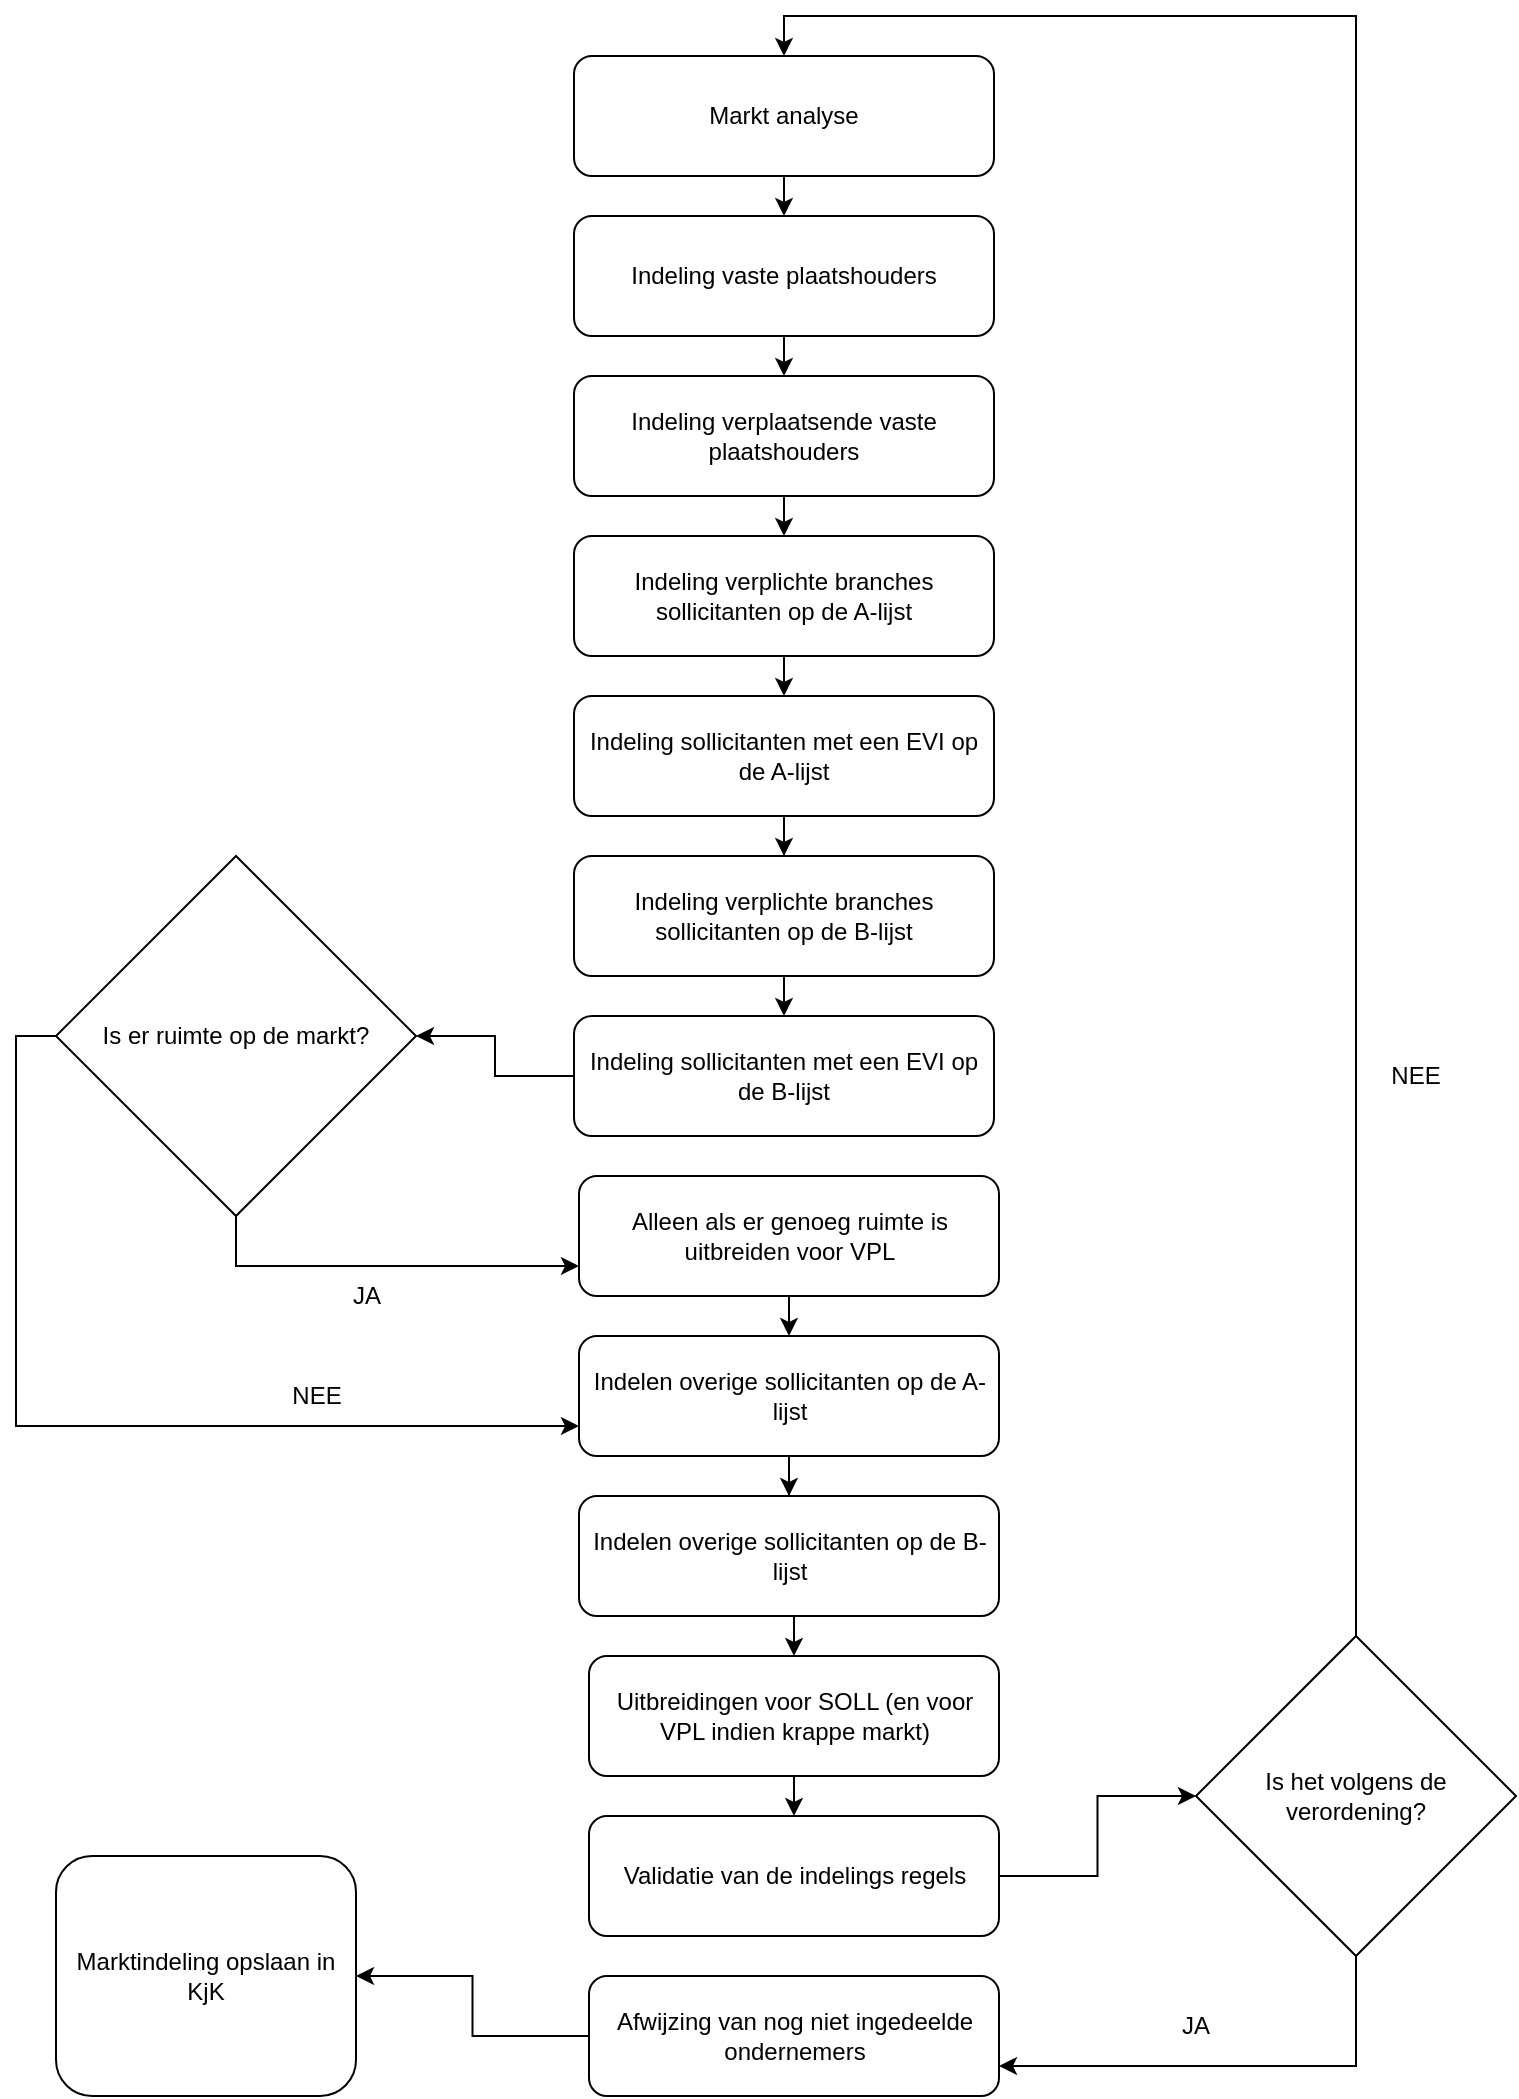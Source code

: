 <mxfile version="16.0.0" type="device"><diagram id="k3TmDgMU5v-KN5w_m-j0" name="Page-1"><mxGraphModel dx="1796" dy="1209" grid="1" gridSize="10" guides="1" tooltips="1" connect="1" arrows="1" fold="1" page="1" pageScale="1" pageWidth="850" pageHeight="1100" math="0" shadow="0"><root><mxCell id="0"/><mxCell id="1" parent="0"/><mxCell id="CwS_FM2Ylbf9BCXnu3nO-17" style="edgeStyle=orthogonalEdgeStyle;rounded=0;orthogonalLoop=1;jettySize=auto;html=1;exitX=0.5;exitY=1;exitDx=0;exitDy=0;entryX=0.5;entryY=0;entryDx=0;entryDy=0;" parent="1" source="CwS_FM2Ylbf9BCXnu3nO-1" target="CwS_FM2Ylbf9BCXnu3nO-2" edge="1"><mxGeometry relative="1" as="geometry"/></mxCell><mxCell id="CwS_FM2Ylbf9BCXnu3nO-1" value="Markt analyse" style="rounded=1;whiteSpace=wrap;html=1;" parent="1" vertex="1"><mxGeometry x="319" y="30" width="210" height="60" as="geometry"/></mxCell><mxCell id="CwS_FM2Ylbf9BCXnu3nO-18" style="edgeStyle=orthogonalEdgeStyle;rounded=0;orthogonalLoop=1;jettySize=auto;html=1;exitX=0.5;exitY=1;exitDx=0;exitDy=0;entryX=0.5;entryY=0;entryDx=0;entryDy=0;" parent="1" source="CwS_FM2Ylbf9BCXnu3nO-2" target="CwS_FM2Ylbf9BCXnu3nO-3" edge="1"><mxGeometry relative="1" as="geometry"/></mxCell><mxCell id="CwS_FM2Ylbf9BCXnu3nO-2" value="Indeling vaste plaatshouders" style="rounded=1;whiteSpace=wrap;html=1;" parent="1" vertex="1"><mxGeometry x="319" y="110" width="210" height="60" as="geometry"/></mxCell><mxCell id="CwS_FM2Ylbf9BCXnu3nO-19" style="edgeStyle=orthogonalEdgeStyle;rounded=0;orthogonalLoop=1;jettySize=auto;html=1;exitX=0.5;exitY=1;exitDx=0;exitDy=0;entryX=0.5;entryY=0;entryDx=0;entryDy=0;" parent="1" source="CwS_FM2Ylbf9BCXnu3nO-3" target="CwS_FM2Ylbf9BCXnu3nO-4" edge="1"><mxGeometry relative="1" as="geometry"/></mxCell><mxCell id="CwS_FM2Ylbf9BCXnu3nO-3" value="Indeling verplaatsende vaste plaatshouders" style="rounded=1;whiteSpace=wrap;html=1;" parent="1" vertex="1"><mxGeometry x="319" y="190" width="210" height="60" as="geometry"/></mxCell><mxCell id="CwS_FM2Ylbf9BCXnu3nO-20" style="edgeStyle=orthogonalEdgeStyle;rounded=0;orthogonalLoop=1;jettySize=auto;html=1;exitX=0.5;exitY=1;exitDx=0;exitDy=0;entryX=0.5;entryY=0;entryDx=0;entryDy=0;" parent="1" source="CwS_FM2Ylbf9BCXnu3nO-4" target="CwS_FM2Ylbf9BCXnu3nO-5" edge="1"><mxGeometry relative="1" as="geometry"/></mxCell><mxCell id="CwS_FM2Ylbf9BCXnu3nO-4" value="Indeling verplichte branches sollicitanten op de A-lijst" style="rounded=1;whiteSpace=wrap;html=1;" parent="1" vertex="1"><mxGeometry x="319" y="270" width="210" height="60" as="geometry"/></mxCell><mxCell id="CwS_FM2Ylbf9BCXnu3nO-21" style="edgeStyle=orthogonalEdgeStyle;rounded=0;orthogonalLoop=1;jettySize=auto;html=1;exitX=0.5;exitY=1;exitDx=0;exitDy=0;" parent="1" source="CwS_FM2Ylbf9BCXnu3nO-5" target="CwS_FM2Ylbf9BCXnu3nO-7" edge="1"><mxGeometry relative="1" as="geometry"/></mxCell><mxCell id="CwS_FM2Ylbf9BCXnu3nO-5" value="Indeling sollicitanten met een EVI op de A-lijst" style="rounded=1;whiteSpace=wrap;html=1;" parent="1" vertex="1"><mxGeometry x="319" y="350" width="210" height="60" as="geometry"/></mxCell><mxCell id="CwS_FM2Ylbf9BCXnu3nO-22" style="edgeStyle=orthogonalEdgeStyle;rounded=0;orthogonalLoop=1;jettySize=auto;html=1;exitX=0.5;exitY=1;exitDx=0;exitDy=0;entryX=0.5;entryY=0;entryDx=0;entryDy=0;" parent="1" source="CwS_FM2Ylbf9BCXnu3nO-7" target="CwS_FM2Ylbf9BCXnu3nO-8" edge="1"><mxGeometry relative="1" as="geometry"/></mxCell><mxCell id="CwS_FM2Ylbf9BCXnu3nO-7" value="Indeling verplichte branches sollicitanten op de B-lijst" style="rounded=1;whiteSpace=wrap;html=1;" parent="1" vertex="1"><mxGeometry x="319" y="430" width="210" height="60" as="geometry"/></mxCell><mxCell id="CwS_FM2Ylbf9BCXnu3nO-24" style="edgeStyle=orthogonalEdgeStyle;rounded=0;orthogonalLoop=1;jettySize=auto;html=1;exitX=0;exitY=0.5;exitDx=0;exitDy=0;entryX=1;entryY=0.5;entryDx=0;entryDy=0;" parent="1" source="CwS_FM2Ylbf9BCXnu3nO-8" target="CwS_FM2Ylbf9BCXnu3nO-23" edge="1"><mxGeometry relative="1" as="geometry"/></mxCell><mxCell id="CwS_FM2Ylbf9BCXnu3nO-8" value="Indeling sollicitanten met een EVI op de B-lijst" style="rounded=1;whiteSpace=wrap;html=1;" parent="1" vertex="1"><mxGeometry x="319" y="510" width="210" height="60" as="geometry"/></mxCell><mxCell id="CwS_FM2Ylbf9BCXnu3nO-27" style="edgeStyle=orthogonalEdgeStyle;rounded=0;orthogonalLoop=1;jettySize=auto;html=1;exitX=0.5;exitY=1;exitDx=0;exitDy=0;entryX=0.5;entryY=0;entryDx=0;entryDy=0;" parent="1" source="CwS_FM2Ylbf9BCXnu3nO-9" target="CwS_FM2Ylbf9BCXnu3nO-10" edge="1"><mxGeometry relative="1" as="geometry"/></mxCell><mxCell id="CwS_FM2Ylbf9BCXnu3nO-9" value="Alleen als er genoeg ruimte is uitbreiden voor VPL" style="rounded=1;whiteSpace=wrap;html=1;" parent="1" vertex="1"><mxGeometry x="321.5" y="590" width="210" height="60" as="geometry"/></mxCell><mxCell id="CwS_FM2Ylbf9BCXnu3nO-28" style="edgeStyle=orthogonalEdgeStyle;rounded=0;orthogonalLoop=1;jettySize=auto;html=1;exitX=0.5;exitY=1;exitDx=0;exitDy=0;" parent="1" source="CwS_FM2Ylbf9BCXnu3nO-10" target="CwS_FM2Ylbf9BCXnu3nO-11" edge="1"><mxGeometry relative="1" as="geometry"/></mxCell><mxCell id="CwS_FM2Ylbf9BCXnu3nO-10" value="Indelen overige sollicitanten op de A-lijst" style="rounded=1;whiteSpace=wrap;html=1;" parent="1" vertex="1"><mxGeometry x="321.5" y="670" width="210" height="60" as="geometry"/></mxCell><mxCell id="CwS_FM2Ylbf9BCXnu3nO-29" style="edgeStyle=orthogonalEdgeStyle;rounded=0;orthogonalLoop=1;jettySize=auto;html=1;exitX=0.5;exitY=1;exitDx=0;exitDy=0;entryX=0.5;entryY=0;entryDx=0;entryDy=0;" parent="1" source="CwS_FM2Ylbf9BCXnu3nO-11" target="CwS_FM2Ylbf9BCXnu3nO-12" edge="1"><mxGeometry relative="1" as="geometry"/></mxCell><mxCell id="CwS_FM2Ylbf9BCXnu3nO-11" value="Indelen overige sollicitanten op de B-lijst" style="rounded=1;whiteSpace=wrap;html=1;" parent="1" vertex="1"><mxGeometry x="321.5" y="750" width="210" height="60" as="geometry"/></mxCell><mxCell id="CwS_FM2Ylbf9BCXnu3nO-34" style="edgeStyle=orthogonalEdgeStyle;rounded=0;orthogonalLoop=1;jettySize=auto;html=1;exitX=0.5;exitY=1;exitDx=0;exitDy=0;entryX=0.5;entryY=0;entryDx=0;entryDy=0;" parent="1" source="CwS_FM2Ylbf9BCXnu3nO-12" target="CwS_FM2Ylbf9BCXnu3nO-13" edge="1"><mxGeometry relative="1" as="geometry"/></mxCell><mxCell id="CwS_FM2Ylbf9BCXnu3nO-12" value="Uitbreidingen voor SOLL (en voor VPL indien krappe markt)" style="rounded=1;whiteSpace=wrap;html=1;" parent="1" vertex="1"><mxGeometry x="326.5" y="830" width="205" height="60" as="geometry"/></mxCell><mxCell id="CwS_FM2Ylbf9BCXnu3nO-37" style="edgeStyle=orthogonalEdgeStyle;rounded=0;orthogonalLoop=1;jettySize=auto;html=1;exitX=1;exitY=0.5;exitDx=0;exitDy=0;entryX=0;entryY=0.5;entryDx=0;entryDy=0;" parent="1" source="CwS_FM2Ylbf9BCXnu3nO-13" target="CwS_FM2Ylbf9BCXnu3nO-36" edge="1"><mxGeometry relative="1" as="geometry"/></mxCell><mxCell id="CwS_FM2Ylbf9BCXnu3nO-13" value="Validatie van de indelings regels" style="rounded=1;whiteSpace=wrap;html=1;" parent="1" vertex="1"><mxGeometry x="326.5" y="910" width="205" height="60" as="geometry"/></mxCell><mxCell id="CwS_FM2Ylbf9BCXnu3nO-45" style="edgeStyle=orthogonalEdgeStyle;rounded=0;orthogonalLoop=1;jettySize=auto;html=1;exitX=0;exitY=0.5;exitDx=0;exitDy=0;entryX=1;entryY=0.5;entryDx=0;entryDy=0;" parent="1" source="CwS_FM2Ylbf9BCXnu3nO-14" target="CwS_FM2Ylbf9BCXnu3nO-44" edge="1"><mxGeometry relative="1" as="geometry"/></mxCell><mxCell id="CwS_FM2Ylbf9BCXnu3nO-14" value="Afwijzing van nog niet ingedeelde ondernemers" style="rounded=1;whiteSpace=wrap;html=1;" parent="1" vertex="1"><mxGeometry x="326.5" y="990" width="205" height="60" as="geometry"/></mxCell><mxCell id="CwS_FM2Ylbf9BCXnu3nO-25" style="edgeStyle=orthogonalEdgeStyle;rounded=0;orthogonalLoop=1;jettySize=auto;html=1;exitX=0.5;exitY=1;exitDx=0;exitDy=0;entryX=0;entryY=0.75;entryDx=0;entryDy=0;" parent="1" source="CwS_FM2Ylbf9BCXnu3nO-23" target="CwS_FM2Ylbf9BCXnu3nO-9" edge="1"><mxGeometry relative="1" as="geometry"/></mxCell><mxCell id="CwS_FM2Ylbf9BCXnu3nO-26" style="edgeStyle=orthogonalEdgeStyle;rounded=0;orthogonalLoop=1;jettySize=auto;html=1;exitX=0;exitY=0.5;exitDx=0;exitDy=0;entryX=0;entryY=0.75;entryDx=0;entryDy=0;" parent="1" source="CwS_FM2Ylbf9BCXnu3nO-23" target="CwS_FM2Ylbf9BCXnu3nO-10" edge="1"><mxGeometry relative="1" as="geometry"/></mxCell><mxCell id="CwS_FM2Ylbf9BCXnu3nO-23" value="Is er ruimte op de markt?" style="rhombus;whiteSpace=wrap;html=1;" parent="1" vertex="1"><mxGeometry x="60" y="430" width="180" height="180" as="geometry"/></mxCell><mxCell id="CwS_FM2Ylbf9BCXnu3nO-31" value="JA" style="text;html=1;align=center;verticalAlign=middle;resizable=0;points=[];autosize=1;strokeColor=none;fillColor=none;" parent="1" vertex="1"><mxGeometry x="200" y="640" width="30" height="20" as="geometry"/></mxCell><mxCell id="CwS_FM2Ylbf9BCXnu3nO-33" value="NEE" style="text;html=1;align=center;verticalAlign=middle;resizable=0;points=[];autosize=1;strokeColor=none;fillColor=none;" parent="1" vertex="1"><mxGeometry x="170" y="690" width="40" height="20" as="geometry"/></mxCell><mxCell id="CwS_FM2Ylbf9BCXnu3nO-40" style="edgeStyle=orthogonalEdgeStyle;rounded=0;orthogonalLoop=1;jettySize=auto;html=1;exitX=0.5;exitY=1;exitDx=0;exitDy=0;entryX=1;entryY=0.75;entryDx=0;entryDy=0;" parent="1" source="CwS_FM2Ylbf9BCXnu3nO-36" target="CwS_FM2Ylbf9BCXnu3nO-14" edge="1"><mxGeometry relative="1" as="geometry"/></mxCell><mxCell id="CwS_FM2Ylbf9BCXnu3nO-41" style="edgeStyle=orthogonalEdgeStyle;rounded=0;orthogonalLoop=1;jettySize=auto;html=1;exitX=0.5;exitY=0;exitDx=0;exitDy=0;entryX=0.5;entryY=0;entryDx=0;entryDy=0;" parent="1" source="CwS_FM2Ylbf9BCXnu3nO-36" target="CwS_FM2Ylbf9BCXnu3nO-1" edge="1"><mxGeometry relative="1" as="geometry"/></mxCell><mxCell id="CwS_FM2Ylbf9BCXnu3nO-36" value="Is het volgens de verordening?" style="rhombus;whiteSpace=wrap;html=1;" parent="1" vertex="1"><mxGeometry x="630" y="820" width="160" height="160" as="geometry"/></mxCell><mxCell id="CwS_FM2Ylbf9BCXnu3nO-42" value="NEE" style="text;html=1;strokeColor=none;fillColor=none;align=center;verticalAlign=middle;whiteSpace=wrap;rounded=0;" parent="1" vertex="1"><mxGeometry x="710" y="525" width="60" height="30" as="geometry"/></mxCell><mxCell id="CwS_FM2Ylbf9BCXnu3nO-43" value="JA" style="text;html=1;strokeColor=none;fillColor=none;align=center;verticalAlign=middle;whiteSpace=wrap;rounded=0;" parent="1" vertex="1"><mxGeometry x="600" y="1000" width="60" height="30" as="geometry"/></mxCell><mxCell id="CwS_FM2Ylbf9BCXnu3nO-44" value="Marktindeling opslaan in KjK" style="rounded=1;whiteSpace=wrap;html=1;" parent="1" vertex="1"><mxGeometry x="60" y="930" width="150" height="120" as="geometry"/></mxCell></root></mxGraphModel></diagram></mxfile>